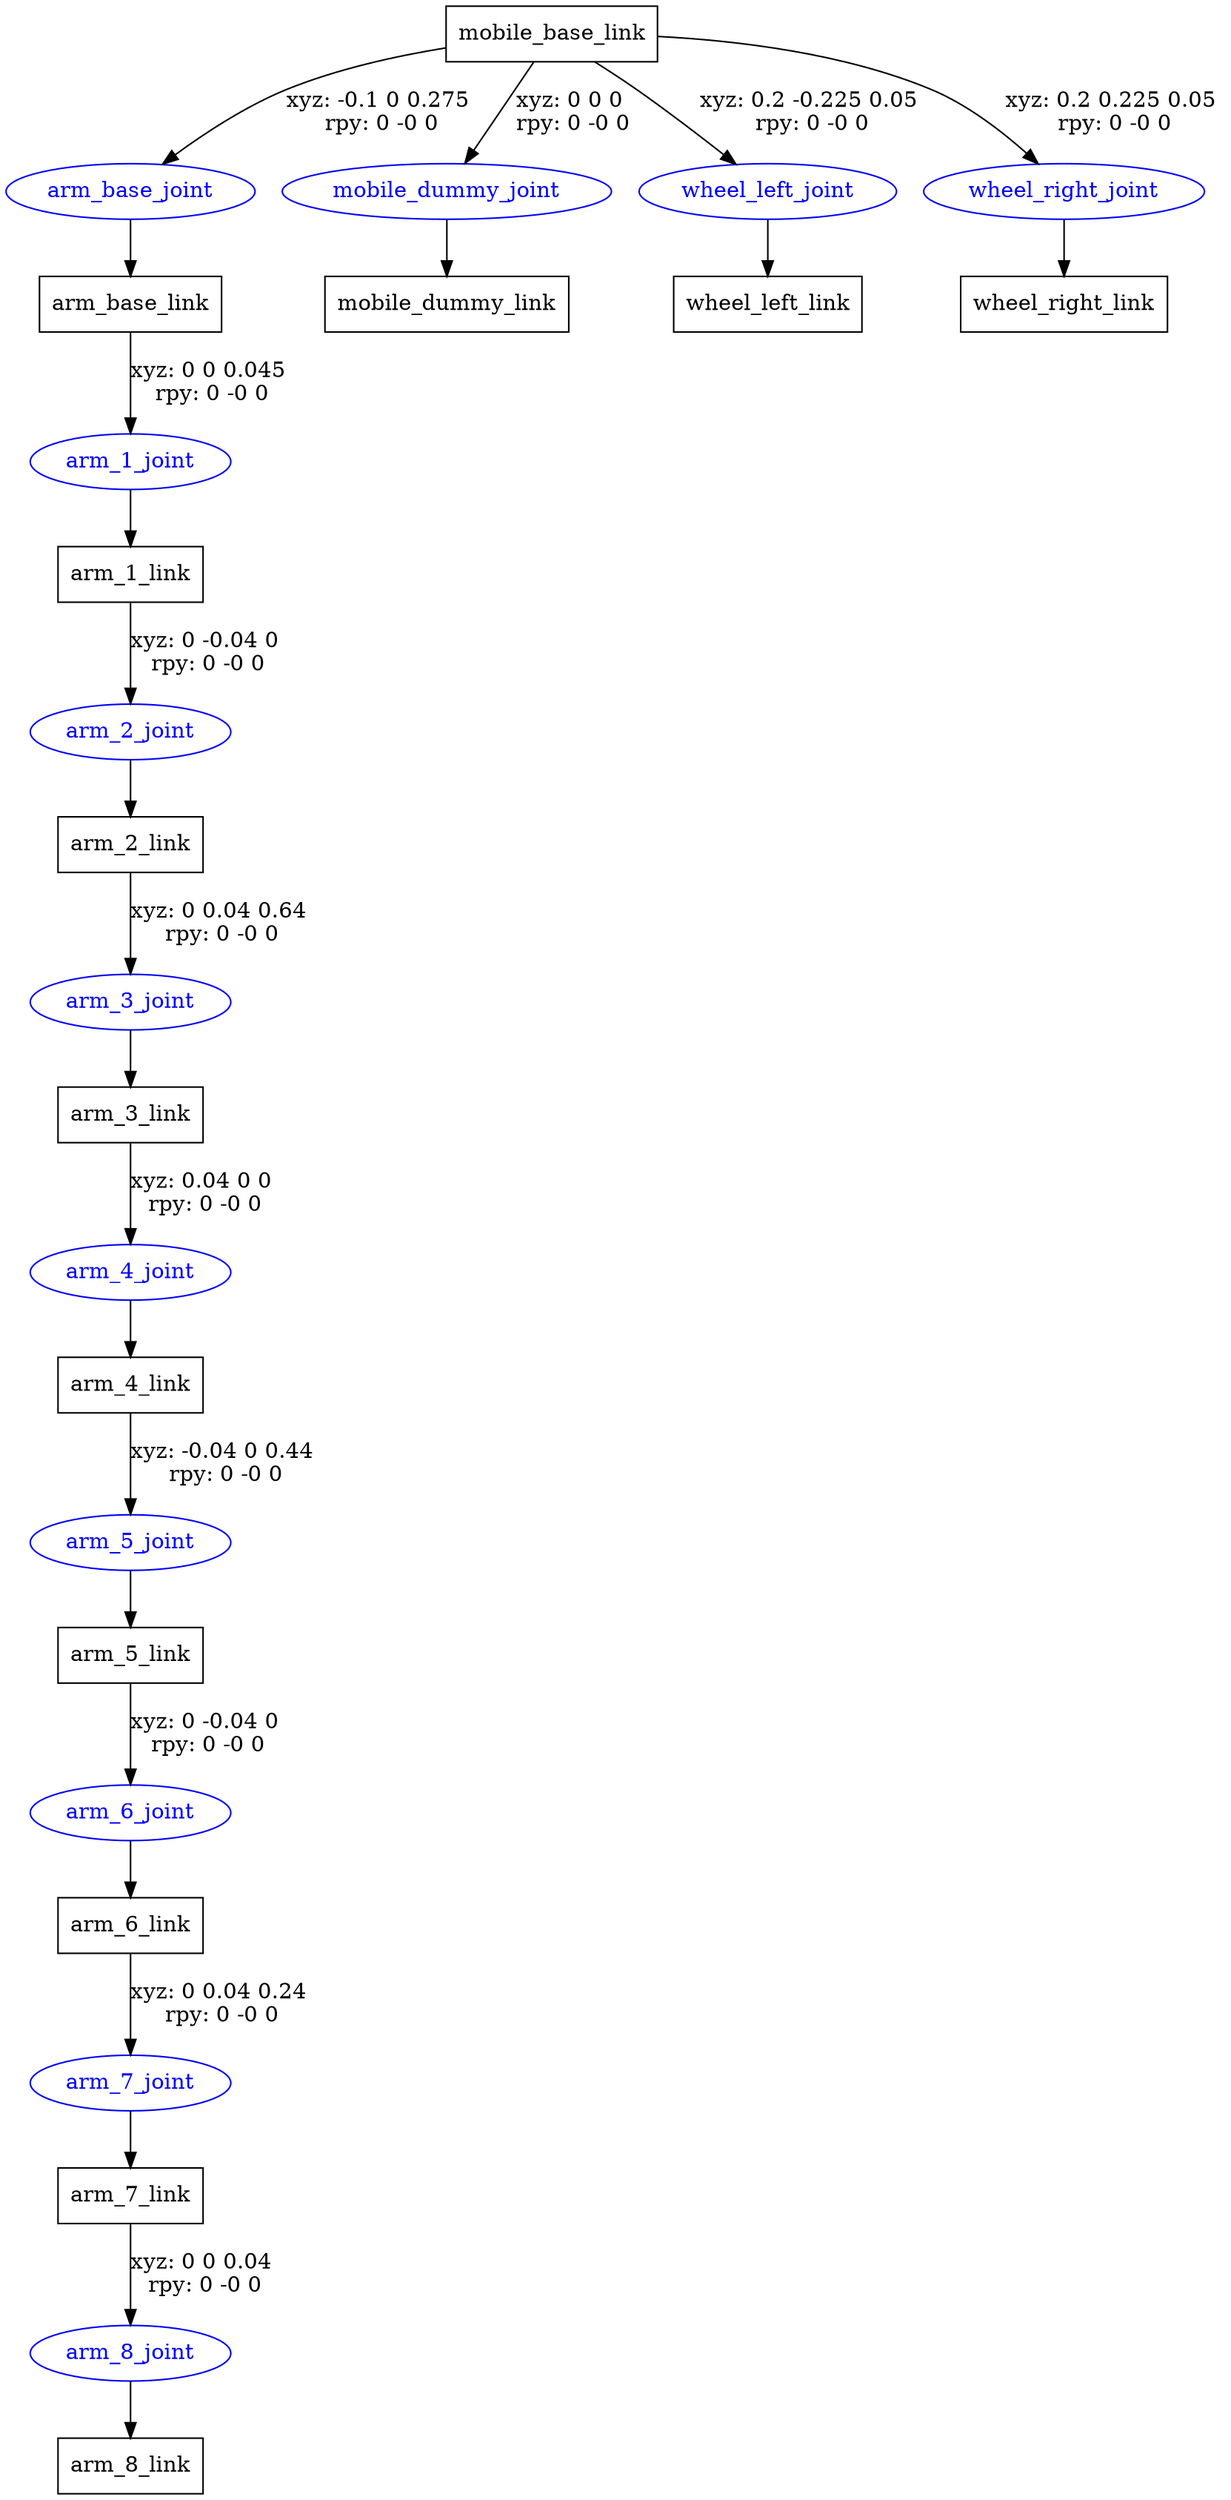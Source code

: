 digraph G {
node [shape=box];
"mobile_base_link" [label="mobile_base_link"];
"arm_base_link" [label="arm_base_link"];
"arm_1_link" [label="arm_1_link"];
"arm_2_link" [label="arm_2_link"];
"arm_3_link" [label="arm_3_link"];
"arm_4_link" [label="arm_4_link"];
"arm_5_link" [label="arm_5_link"];
"arm_6_link" [label="arm_6_link"];
"arm_7_link" [label="arm_7_link"];
"arm_8_link" [label="arm_8_link"];
"mobile_dummy_link" [label="mobile_dummy_link"];
"wheel_left_link" [label="wheel_left_link"];
"wheel_right_link" [label="wheel_right_link"];
node [shape=ellipse, color=blue, fontcolor=blue];
"mobile_base_link" -> "arm_base_joint" [label="xyz: -0.1 0 0.275 \nrpy: 0 -0 0"]
"arm_base_joint" -> "arm_base_link"
"arm_base_link" -> "arm_1_joint" [label="xyz: 0 0 0.045 \nrpy: 0 -0 0"]
"arm_1_joint" -> "arm_1_link"
"arm_1_link" -> "arm_2_joint" [label="xyz: 0 -0.04 0 \nrpy: 0 -0 0"]
"arm_2_joint" -> "arm_2_link"
"arm_2_link" -> "arm_3_joint" [label="xyz: 0 0.04 0.64 \nrpy: 0 -0 0"]
"arm_3_joint" -> "arm_3_link"
"arm_3_link" -> "arm_4_joint" [label="xyz: 0.04 0 0 \nrpy: 0 -0 0"]
"arm_4_joint" -> "arm_4_link"
"arm_4_link" -> "arm_5_joint" [label="xyz: -0.04 0 0.44 \nrpy: 0 -0 0"]
"arm_5_joint" -> "arm_5_link"
"arm_5_link" -> "arm_6_joint" [label="xyz: 0 -0.04 0 \nrpy: 0 -0 0"]
"arm_6_joint" -> "arm_6_link"
"arm_6_link" -> "arm_7_joint" [label="xyz: 0 0.04 0.24 \nrpy: 0 -0 0"]
"arm_7_joint" -> "arm_7_link"
"arm_7_link" -> "arm_8_joint" [label="xyz: 0 0 0.04 \nrpy: 0 -0 0"]
"arm_8_joint" -> "arm_8_link"
"mobile_base_link" -> "mobile_dummy_joint" [label="xyz: 0 0 0 \nrpy: 0 -0 0"]
"mobile_dummy_joint" -> "mobile_dummy_link"
"mobile_base_link" -> "wheel_left_joint" [label="xyz: 0.2 -0.225 0.05 \nrpy: 0 -0 0"]
"wheel_left_joint" -> "wheel_left_link"
"mobile_base_link" -> "wheel_right_joint" [label="xyz: 0.2 0.225 0.05 \nrpy: 0 -0 0"]
"wheel_right_joint" -> "wheel_right_link"
}
